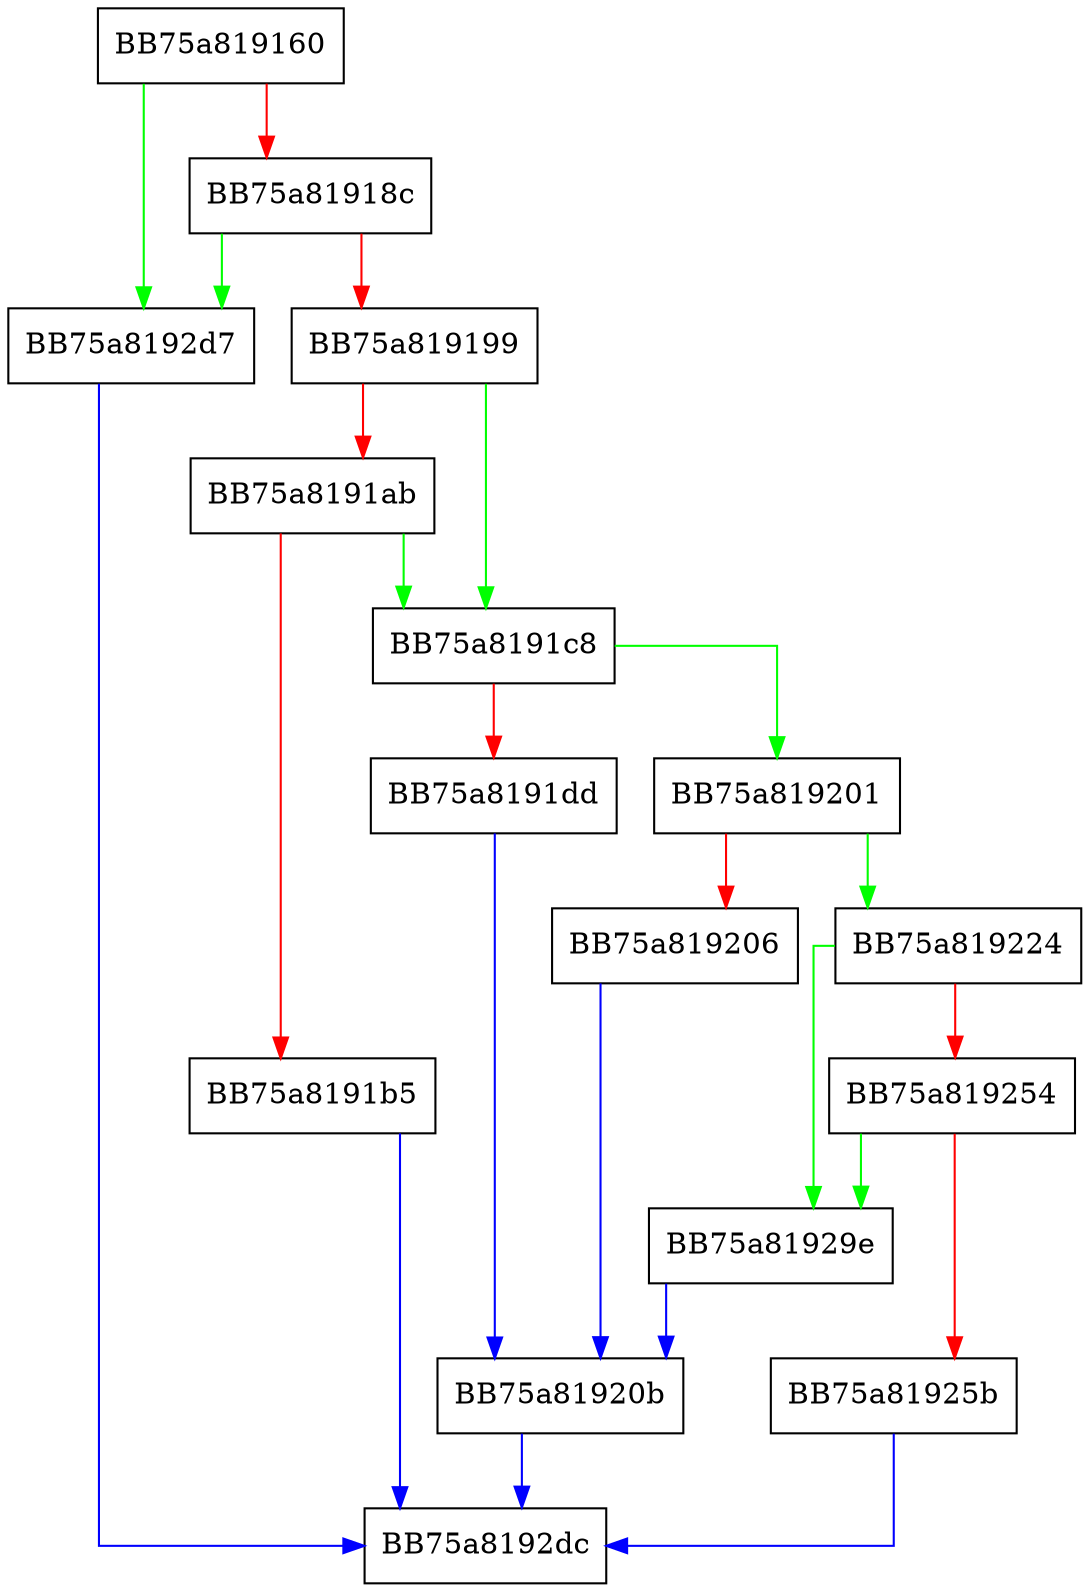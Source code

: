 digraph GetProcessInfoFromMap {
  node [shape="box"];
  graph [splines=ortho];
  BB75a819160 -> BB75a8192d7 [color="green"];
  BB75a819160 -> BB75a81918c [color="red"];
  BB75a81918c -> BB75a8192d7 [color="green"];
  BB75a81918c -> BB75a819199 [color="red"];
  BB75a819199 -> BB75a8191c8 [color="green"];
  BB75a819199 -> BB75a8191ab [color="red"];
  BB75a8191ab -> BB75a8191c8 [color="green"];
  BB75a8191ab -> BB75a8191b5 [color="red"];
  BB75a8191b5 -> BB75a8192dc [color="blue"];
  BB75a8191c8 -> BB75a819201 [color="green"];
  BB75a8191c8 -> BB75a8191dd [color="red"];
  BB75a8191dd -> BB75a81920b [color="blue"];
  BB75a819201 -> BB75a819224 [color="green"];
  BB75a819201 -> BB75a819206 [color="red"];
  BB75a819206 -> BB75a81920b [color="blue"];
  BB75a81920b -> BB75a8192dc [color="blue"];
  BB75a819224 -> BB75a81929e [color="green"];
  BB75a819224 -> BB75a819254 [color="red"];
  BB75a819254 -> BB75a81929e [color="green"];
  BB75a819254 -> BB75a81925b [color="red"];
  BB75a81925b -> BB75a8192dc [color="blue"];
  BB75a81929e -> BB75a81920b [color="blue"];
  BB75a8192d7 -> BB75a8192dc [color="blue"];
}